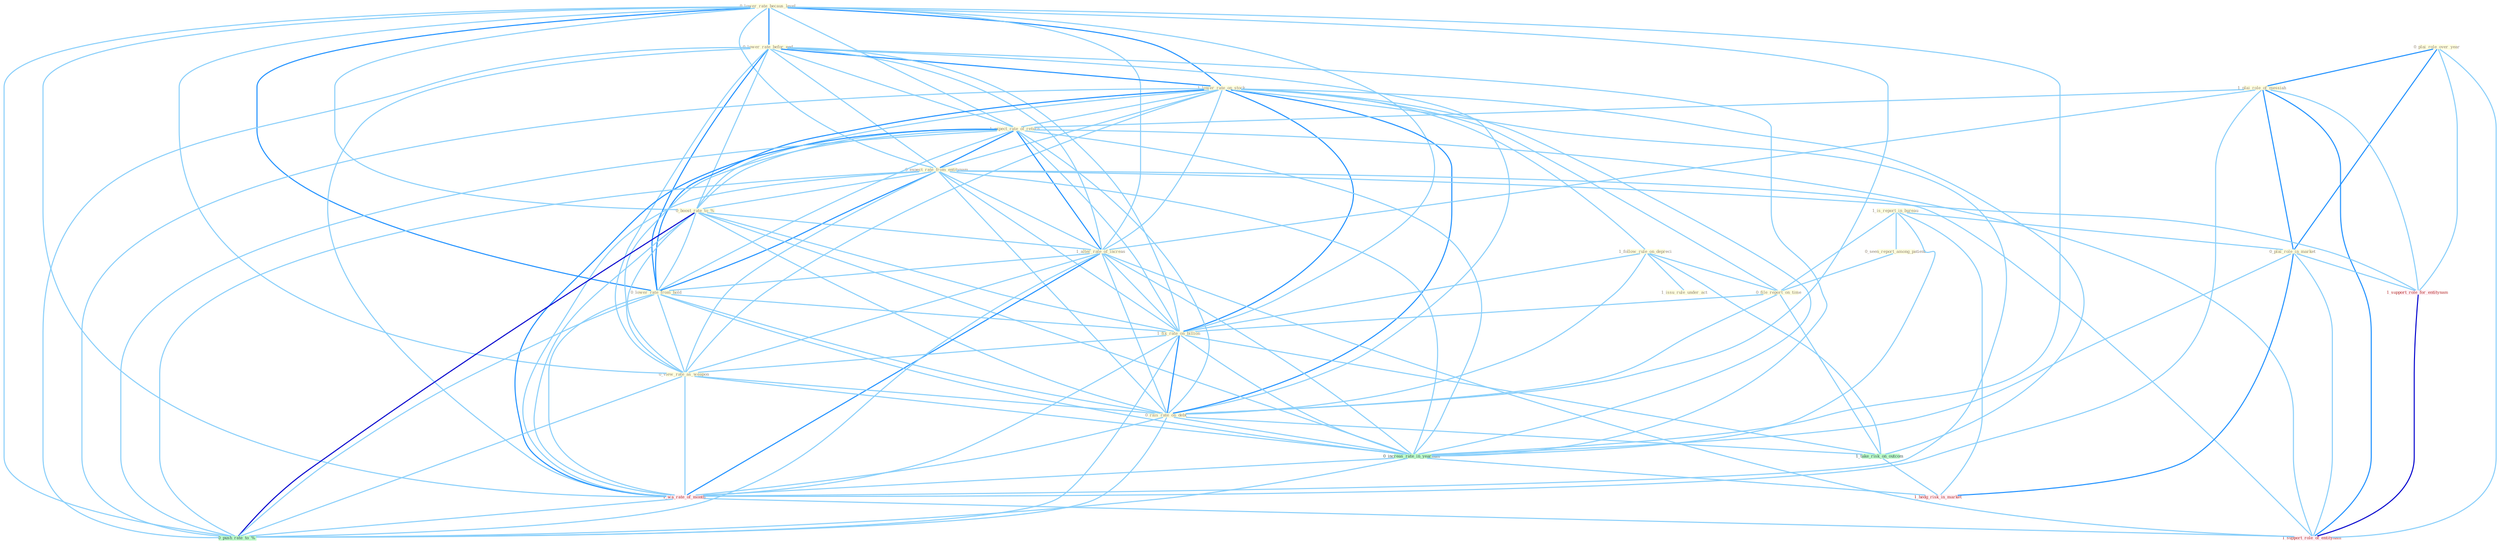Graph G{ 
    node
    [shape=polygon,style=filled,width=.5,height=.06,color="#BDFCC9",fixedsize=true,fontsize=4,
    fontcolor="#2f4f4f"];
    {node
    [color="#ffffe0", fontcolor="#8b7d6b"] "0_lower_rate_becaus_level " "0_lower_rate_befor_end " "0_plai_role_over_year " "1_lower_rate_on_stock " "1_is_report_in_bureau " "1_follow_rule_on_depreci " "1_plai_role_of_messiah " "0_seen_report_among_patient " "1_expect_rate_of_return " "0_file_report_on_time " "1_issu_rule_under_act " "0_expect_rate_from_entitynam " "0_boost_rate_to_% " "1_alter_rate_of_increas " "0_lower_rate_from_hold " "1_fix_rate_on_billion " "0_view_rate_as_weapon " "0_rais_rate_on_debt " "0_plai_role_in_market "}
{node [color="#fff0f5", fontcolor="#b22222"] "1_wa_rate_of_month " "1_support_role_for_entitynam " "1_support_role_of_entitynam " "1_hedg_risk_in_market "}
edge [color="#B0E2FF"];

	"0_lower_rate_becaus_level " -- "0_lower_rate_befor_end " [w="2", color="#1e90ff" , len=0.8];
	"0_lower_rate_becaus_level " -- "1_lower_rate_on_stock " [w="2", color="#1e90ff" , len=0.8];
	"0_lower_rate_becaus_level " -- "1_expect_rate_of_return " [w="1", color="#87cefa" ];
	"0_lower_rate_becaus_level " -- "0_expect_rate_from_entitynam " [w="1", color="#87cefa" ];
	"0_lower_rate_becaus_level " -- "0_boost_rate_to_% " [w="1", color="#87cefa" ];
	"0_lower_rate_becaus_level " -- "1_alter_rate_of_increas " [w="1", color="#87cefa" ];
	"0_lower_rate_becaus_level " -- "0_lower_rate_from_hold " [w="2", color="#1e90ff" , len=0.8];
	"0_lower_rate_becaus_level " -- "1_fix_rate_on_billion " [w="1", color="#87cefa" ];
	"0_lower_rate_becaus_level " -- "0_view_rate_as_weapon " [w="1", color="#87cefa" ];
	"0_lower_rate_becaus_level " -- "0_rais_rate_on_debt " [w="1", color="#87cefa" ];
	"0_lower_rate_becaus_level " -- "0_increas_rate_in_yearnum " [w="1", color="#87cefa" ];
	"0_lower_rate_becaus_level " -- "1_wa_rate_of_month " [w="1", color="#87cefa" ];
	"0_lower_rate_becaus_level " -- "0_push_rate_to_% " [w="1", color="#87cefa" ];
	"0_lower_rate_befor_end " -- "1_lower_rate_on_stock " [w="2", color="#1e90ff" , len=0.8];
	"0_lower_rate_befor_end " -- "1_expect_rate_of_return " [w="1", color="#87cefa" ];
	"0_lower_rate_befor_end " -- "0_expect_rate_from_entitynam " [w="1", color="#87cefa" ];
	"0_lower_rate_befor_end " -- "0_boost_rate_to_% " [w="1", color="#87cefa" ];
	"0_lower_rate_befor_end " -- "1_alter_rate_of_increas " [w="1", color="#87cefa" ];
	"0_lower_rate_befor_end " -- "0_lower_rate_from_hold " [w="2", color="#1e90ff" , len=0.8];
	"0_lower_rate_befor_end " -- "1_fix_rate_on_billion " [w="1", color="#87cefa" ];
	"0_lower_rate_befor_end " -- "0_view_rate_as_weapon " [w="1", color="#87cefa" ];
	"0_lower_rate_befor_end " -- "0_rais_rate_on_debt " [w="1", color="#87cefa" ];
	"0_lower_rate_befor_end " -- "0_increas_rate_in_yearnum " [w="1", color="#87cefa" ];
	"0_lower_rate_befor_end " -- "1_wa_rate_of_month " [w="1", color="#87cefa" ];
	"0_lower_rate_befor_end " -- "0_push_rate_to_% " [w="1", color="#87cefa" ];
	"0_plai_role_over_year " -- "1_plai_role_of_messiah " [w="2", color="#1e90ff" , len=0.8];
	"0_plai_role_over_year " -- "0_plai_role_in_market " [w="2", color="#1e90ff" , len=0.8];
	"0_plai_role_over_year " -- "1_support_role_for_entitynam " [w="1", color="#87cefa" ];
	"0_plai_role_over_year " -- "1_support_role_of_entitynam " [w="1", color="#87cefa" ];
	"1_lower_rate_on_stock " -- "1_follow_rule_on_depreci " [w="1", color="#87cefa" ];
	"1_lower_rate_on_stock " -- "1_expect_rate_of_return " [w="1", color="#87cefa" ];
	"1_lower_rate_on_stock " -- "0_file_report_on_time " [w="1", color="#87cefa" ];
	"1_lower_rate_on_stock " -- "0_expect_rate_from_entitynam " [w="1", color="#87cefa" ];
	"1_lower_rate_on_stock " -- "0_boost_rate_to_% " [w="1", color="#87cefa" ];
	"1_lower_rate_on_stock " -- "1_alter_rate_of_increas " [w="1", color="#87cefa" ];
	"1_lower_rate_on_stock " -- "0_lower_rate_from_hold " [w="2", color="#1e90ff" , len=0.8];
	"1_lower_rate_on_stock " -- "1_fix_rate_on_billion " [w="2", color="#1e90ff" , len=0.8];
	"1_lower_rate_on_stock " -- "0_view_rate_as_weapon " [w="1", color="#87cefa" ];
	"1_lower_rate_on_stock " -- "0_rais_rate_on_debt " [w="2", color="#1e90ff" , len=0.8];
	"1_lower_rate_on_stock " -- "0_increas_rate_in_yearnum " [w="1", color="#87cefa" ];
	"1_lower_rate_on_stock " -- "1_wa_rate_of_month " [w="1", color="#87cefa" ];
	"1_lower_rate_on_stock " -- "1_take_risk_on_outcom " [w="1", color="#87cefa" ];
	"1_lower_rate_on_stock " -- "0_push_rate_to_% " [w="1", color="#87cefa" ];
	"1_is_report_in_bureau " -- "0_seen_report_among_patient " [w="1", color="#87cefa" ];
	"1_is_report_in_bureau " -- "0_file_report_on_time " [w="1", color="#87cefa" ];
	"1_is_report_in_bureau " -- "0_plai_role_in_market " [w="1", color="#87cefa" ];
	"1_is_report_in_bureau " -- "0_increas_rate_in_yearnum " [w="1", color="#87cefa" ];
	"1_is_report_in_bureau " -- "1_hedg_risk_in_market " [w="1", color="#87cefa" ];
	"1_follow_rule_on_depreci " -- "0_file_report_on_time " [w="1", color="#87cefa" ];
	"1_follow_rule_on_depreci " -- "1_issu_rule_under_act " [w="1", color="#87cefa" ];
	"1_follow_rule_on_depreci " -- "1_fix_rate_on_billion " [w="1", color="#87cefa" ];
	"1_follow_rule_on_depreci " -- "0_rais_rate_on_debt " [w="1", color="#87cefa" ];
	"1_follow_rule_on_depreci " -- "1_take_risk_on_outcom " [w="1", color="#87cefa" ];
	"1_plai_role_of_messiah " -- "1_expect_rate_of_return " [w="1", color="#87cefa" ];
	"1_plai_role_of_messiah " -- "1_alter_rate_of_increas " [w="1", color="#87cefa" ];
	"1_plai_role_of_messiah " -- "0_plai_role_in_market " [w="2", color="#1e90ff" , len=0.8];
	"1_plai_role_of_messiah " -- "1_wa_rate_of_month " [w="1", color="#87cefa" ];
	"1_plai_role_of_messiah " -- "1_support_role_for_entitynam " [w="1", color="#87cefa" ];
	"1_plai_role_of_messiah " -- "1_support_role_of_entitynam " [w="2", color="#1e90ff" , len=0.8];
	"0_seen_report_among_patient " -- "0_file_report_on_time " [w="1", color="#87cefa" ];
	"1_expect_rate_of_return " -- "0_expect_rate_from_entitynam " [w="2", color="#1e90ff" , len=0.8];
	"1_expect_rate_of_return " -- "0_boost_rate_to_% " [w="1", color="#87cefa" ];
	"1_expect_rate_of_return " -- "1_alter_rate_of_increas " [w="2", color="#1e90ff" , len=0.8];
	"1_expect_rate_of_return " -- "0_lower_rate_from_hold " [w="1", color="#87cefa" ];
	"1_expect_rate_of_return " -- "1_fix_rate_on_billion " [w="1", color="#87cefa" ];
	"1_expect_rate_of_return " -- "0_view_rate_as_weapon " [w="1", color="#87cefa" ];
	"1_expect_rate_of_return " -- "0_rais_rate_on_debt " [w="1", color="#87cefa" ];
	"1_expect_rate_of_return " -- "0_increas_rate_in_yearnum " [w="1", color="#87cefa" ];
	"1_expect_rate_of_return " -- "1_wa_rate_of_month " [w="2", color="#1e90ff" , len=0.8];
	"1_expect_rate_of_return " -- "0_push_rate_to_% " [w="1", color="#87cefa" ];
	"1_expect_rate_of_return " -- "1_support_role_of_entitynam " [w="1", color="#87cefa" ];
	"0_file_report_on_time " -- "1_fix_rate_on_billion " [w="1", color="#87cefa" ];
	"0_file_report_on_time " -- "0_rais_rate_on_debt " [w="1", color="#87cefa" ];
	"0_file_report_on_time " -- "1_take_risk_on_outcom " [w="1", color="#87cefa" ];
	"0_expect_rate_from_entitynam " -- "0_boost_rate_to_% " [w="1", color="#87cefa" ];
	"0_expect_rate_from_entitynam " -- "1_alter_rate_of_increas " [w="1", color="#87cefa" ];
	"0_expect_rate_from_entitynam " -- "0_lower_rate_from_hold " [w="2", color="#1e90ff" , len=0.8];
	"0_expect_rate_from_entitynam " -- "1_fix_rate_on_billion " [w="1", color="#87cefa" ];
	"0_expect_rate_from_entitynam " -- "0_view_rate_as_weapon " [w="1", color="#87cefa" ];
	"0_expect_rate_from_entitynam " -- "0_rais_rate_on_debt " [w="1", color="#87cefa" ];
	"0_expect_rate_from_entitynam " -- "0_increas_rate_in_yearnum " [w="1", color="#87cefa" ];
	"0_expect_rate_from_entitynam " -- "1_wa_rate_of_month " [w="1", color="#87cefa" ];
	"0_expect_rate_from_entitynam " -- "1_support_role_for_entitynam " [w="1", color="#87cefa" ];
	"0_expect_rate_from_entitynam " -- "0_push_rate_to_% " [w="1", color="#87cefa" ];
	"0_expect_rate_from_entitynam " -- "1_support_role_of_entitynam " [w="1", color="#87cefa" ];
	"0_boost_rate_to_% " -- "1_alter_rate_of_increas " [w="1", color="#87cefa" ];
	"0_boost_rate_to_% " -- "0_lower_rate_from_hold " [w="1", color="#87cefa" ];
	"0_boost_rate_to_% " -- "1_fix_rate_on_billion " [w="1", color="#87cefa" ];
	"0_boost_rate_to_% " -- "0_view_rate_as_weapon " [w="1", color="#87cefa" ];
	"0_boost_rate_to_% " -- "0_rais_rate_on_debt " [w="1", color="#87cefa" ];
	"0_boost_rate_to_% " -- "0_increas_rate_in_yearnum " [w="1", color="#87cefa" ];
	"0_boost_rate_to_% " -- "1_wa_rate_of_month " [w="1", color="#87cefa" ];
	"0_boost_rate_to_% " -- "0_push_rate_to_% " [w="3", color="#0000cd" , len=0.6];
	"1_alter_rate_of_increas " -- "0_lower_rate_from_hold " [w="1", color="#87cefa" ];
	"1_alter_rate_of_increas " -- "1_fix_rate_on_billion " [w="1", color="#87cefa" ];
	"1_alter_rate_of_increas " -- "0_view_rate_as_weapon " [w="1", color="#87cefa" ];
	"1_alter_rate_of_increas " -- "0_rais_rate_on_debt " [w="1", color="#87cefa" ];
	"1_alter_rate_of_increas " -- "0_increas_rate_in_yearnum " [w="1", color="#87cefa" ];
	"1_alter_rate_of_increas " -- "1_wa_rate_of_month " [w="2", color="#1e90ff" , len=0.8];
	"1_alter_rate_of_increas " -- "0_push_rate_to_% " [w="1", color="#87cefa" ];
	"1_alter_rate_of_increas " -- "1_support_role_of_entitynam " [w="1", color="#87cefa" ];
	"0_lower_rate_from_hold " -- "1_fix_rate_on_billion " [w="1", color="#87cefa" ];
	"0_lower_rate_from_hold " -- "0_view_rate_as_weapon " [w="1", color="#87cefa" ];
	"0_lower_rate_from_hold " -- "0_rais_rate_on_debt " [w="1", color="#87cefa" ];
	"0_lower_rate_from_hold " -- "0_increas_rate_in_yearnum " [w="1", color="#87cefa" ];
	"0_lower_rate_from_hold " -- "1_wa_rate_of_month " [w="1", color="#87cefa" ];
	"0_lower_rate_from_hold " -- "0_push_rate_to_% " [w="1", color="#87cefa" ];
	"1_fix_rate_on_billion " -- "0_view_rate_as_weapon " [w="1", color="#87cefa" ];
	"1_fix_rate_on_billion " -- "0_rais_rate_on_debt " [w="2", color="#1e90ff" , len=0.8];
	"1_fix_rate_on_billion " -- "0_increas_rate_in_yearnum " [w="1", color="#87cefa" ];
	"1_fix_rate_on_billion " -- "1_wa_rate_of_month " [w="1", color="#87cefa" ];
	"1_fix_rate_on_billion " -- "1_take_risk_on_outcom " [w="1", color="#87cefa" ];
	"1_fix_rate_on_billion " -- "0_push_rate_to_% " [w="1", color="#87cefa" ];
	"0_view_rate_as_weapon " -- "0_rais_rate_on_debt " [w="1", color="#87cefa" ];
	"0_view_rate_as_weapon " -- "0_increas_rate_in_yearnum " [w="1", color="#87cefa" ];
	"0_view_rate_as_weapon " -- "1_wa_rate_of_month " [w="1", color="#87cefa" ];
	"0_view_rate_as_weapon " -- "0_push_rate_to_% " [w="1", color="#87cefa" ];
	"0_rais_rate_on_debt " -- "0_increas_rate_in_yearnum " [w="1", color="#87cefa" ];
	"0_rais_rate_on_debt " -- "1_wa_rate_of_month " [w="1", color="#87cefa" ];
	"0_rais_rate_on_debt " -- "1_take_risk_on_outcom " [w="1", color="#87cefa" ];
	"0_rais_rate_on_debt " -- "0_push_rate_to_% " [w="1", color="#87cefa" ];
	"0_plai_role_in_market " -- "0_increas_rate_in_yearnum " [w="1", color="#87cefa" ];
	"0_plai_role_in_market " -- "1_support_role_for_entitynam " [w="1", color="#87cefa" ];
	"0_plai_role_in_market " -- "1_support_role_of_entitynam " [w="1", color="#87cefa" ];
	"0_plai_role_in_market " -- "1_hedg_risk_in_market " [w="2", color="#1e90ff" , len=0.8];
	"0_increas_rate_in_yearnum " -- "1_wa_rate_of_month " [w="1", color="#87cefa" ];
	"0_increas_rate_in_yearnum " -- "0_push_rate_to_% " [w="1", color="#87cefa" ];
	"0_increas_rate_in_yearnum " -- "1_hedg_risk_in_market " [w="1", color="#87cefa" ];
	"1_wa_rate_of_month " -- "0_push_rate_to_% " [w="1", color="#87cefa" ];
	"1_wa_rate_of_month " -- "1_support_role_of_entitynam " [w="1", color="#87cefa" ];
	"1_support_role_for_entitynam " -- "1_support_role_of_entitynam " [w="3", color="#0000cd" , len=0.6];
	"1_take_risk_on_outcom " -- "1_hedg_risk_in_market " [w="1", color="#87cefa" ];
}